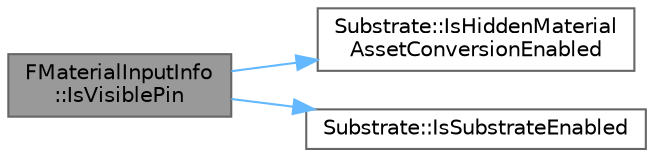 digraph "FMaterialInputInfo::IsVisiblePin"
{
 // INTERACTIVE_SVG=YES
 // LATEX_PDF_SIZE
  bgcolor="transparent";
  edge [fontname=Helvetica,fontsize=10,labelfontname=Helvetica,labelfontsize=10];
  node [fontname=Helvetica,fontsize=10,shape=box,height=0.2,width=0.4];
  rankdir="LR";
  Node1 [id="Node000001",label="FMaterialInputInfo\l::IsVisiblePin",height=0.2,width=0.4,color="gray40", fillcolor="grey60", style="filled", fontcolor="black",tooltip=" "];
  Node1 -> Node2 [id="edge1_Node000001_Node000002",color="steelblue1",style="solid",tooltip=" "];
  Node2 [id="Node000002",label="Substrate::IsHiddenMaterial\lAssetConversionEnabled",height=0.2,width=0.4,color="grey40", fillcolor="white", style="filled",URL="$d0/d7f/namespaceSubstrate.html#aa37a59f597c21ea09f45390105513bcc",tooltip=" "];
  Node1 -> Node3 [id="edge2_Node000001_Node000003",color="steelblue1",style="solid",tooltip=" "];
  Node3 [id="Node000003",label="Substrate::IsSubstrateEnabled",height=0.2,width=0.4,color="grey40", fillcolor="white", style="filled",URL="$d0/d7f/namespaceSubstrate.html#a2971eac86c3a3d555f8a414282d50ebc",tooltip=" "];
}
